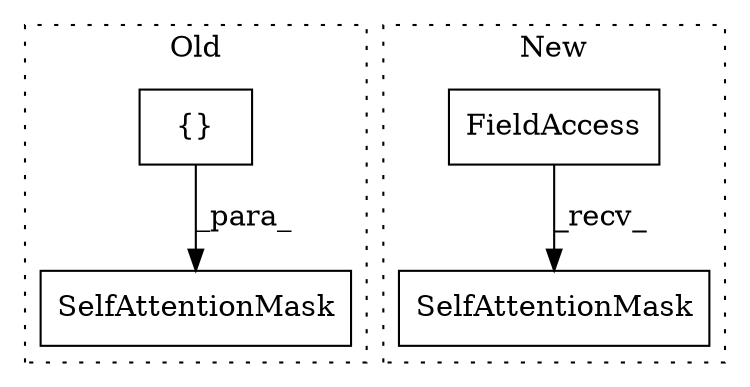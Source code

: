 digraph G {
subgraph cluster0 {
1 [label="SelfAttentionMask" a="32" s="2479,2517" l="18,1" shape="box"];
3 [label="{}" a="4" s="2506,2516" l="1,1" shape="box"];
label = "Old";
style="dotted";
}
subgraph cluster1 {
2 [label="SelfAttentionMask" a="32" s="2489,2516" l="18,1" shape="box"];
4 [label="FieldAccess" a="22" s="2472" l="16" shape="box"];
label = "New";
style="dotted";
}
3 -> 1 [label="_para_"];
4 -> 2 [label="_recv_"];
}
